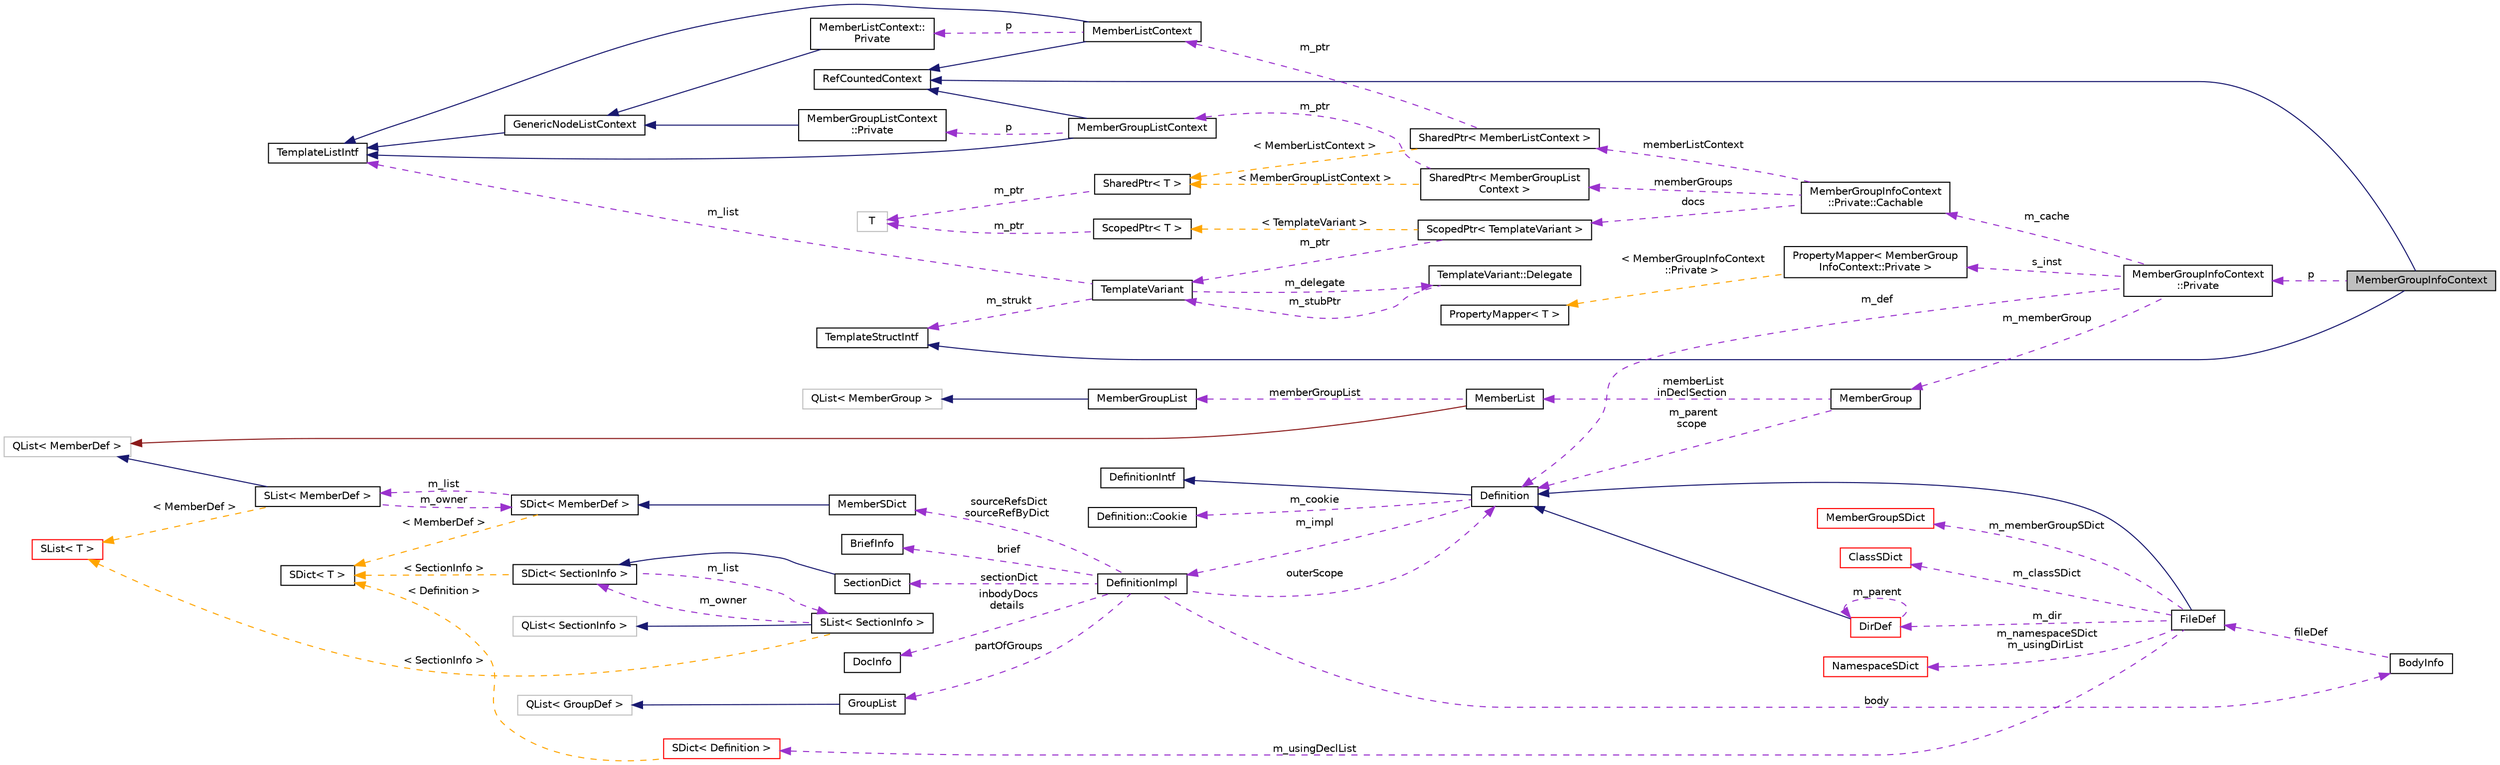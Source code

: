 digraph "MemberGroupInfoContext"
{
 // INTERACTIVE_SVG=YES
  edge [fontname="Helvetica",fontsize="10",labelfontname="Helvetica",labelfontsize="10"];
  node [fontname="Helvetica",fontsize="10",shape=record];
  rankdir="LR";
  Node3 [label="MemberGroupInfoContext",height=0.2,width=0.4,color="black", fillcolor="grey75", style="filled", fontcolor="black"];
  Node4 -> Node3 [dir="back",color="midnightblue",fontsize="10",style="solid",fontname="Helvetica"];
  Node4 [label="RefCountedContext",height=0.2,width=0.4,color="black", fillcolor="white", style="filled",URL="$d8/d96/class_ref_counted_context.html",tooltip="Helper class to support reference counting. "];
  Node5 -> Node3 [dir="back",color="midnightblue",fontsize="10",style="solid",fontname="Helvetica"];
  Node5 [label="TemplateStructIntf",height=0.2,width=0.4,color="black", fillcolor="white", style="filled",URL="$d9/de8/class_template_struct_intf.html",tooltip="Abstract interface for a context value of type struct. "];
  Node6 -> Node3 [dir="back",color="darkorchid3",fontsize="10",style="dashed",label=" p" ,fontname="Helvetica"];
  Node6 [label="MemberGroupInfoContext\l::Private",height=0.2,width=0.4,color="black", fillcolor="white", style="filled",URL="$dd/dcc/class_member_group_info_context_1_1_private.html"];
  Node7 -> Node6 [dir="back",color="darkorchid3",fontsize="10",style="dashed",label=" m_memberGroup" ,fontname="Helvetica"];
  Node7 [label="MemberGroup",height=0.2,width=0.4,color="black", fillcolor="white", style="filled",URL="$da/d32/class_member_group.html",tooltip="A class representing a group of members. "];
  Node8 -> Node7 [dir="back",color="darkorchid3",fontsize="10",style="dashed",label=" memberList\ninDeclSection" ,fontname="Helvetica"];
  Node8 [label="MemberList",height=0.2,width=0.4,color="black", fillcolor="white", style="filled",URL="$dd/d13/class_member_list.html",tooltip="A list of MemberDef objects. "];
  Node9 -> Node8 [dir="back",color="firebrick4",fontsize="10",style="solid",fontname="Helvetica"];
  Node9 [label="QList\< MemberDef \>",height=0.2,width=0.4,color="grey75", fillcolor="white", style="filled"];
  Node10 -> Node8 [dir="back",color="darkorchid3",fontsize="10",style="dashed",label=" memberGroupList" ,fontname="Helvetica"];
  Node10 [label="MemberGroupList",height=0.2,width=0.4,color="black", fillcolor="white", style="filled",URL="$df/d11/class_member_group_list.html",tooltip="A list of MemberGroup objects. "];
  Node11 -> Node10 [dir="back",color="midnightblue",fontsize="10",style="solid",fontname="Helvetica"];
  Node11 [label="QList\< MemberGroup \>",height=0.2,width=0.4,color="grey75", fillcolor="white", style="filled"];
  Node12 -> Node7 [dir="back",color="darkorchid3",fontsize="10",style="dashed",label=" m_parent\nscope" ,fontname="Helvetica"];
  Node12 [label="Definition",height=0.2,width=0.4,color="black", fillcolor="white", style="filled",URL="$d5/dcc/class_definition.html",tooltip="The common base class of all entity definitions found in the sources. "];
  Node13 -> Node12 [dir="back",color="midnightblue",fontsize="10",style="solid",fontname="Helvetica"];
  Node13 [label="DefinitionIntf",height=0.2,width=0.4,color="black", fillcolor="white", style="filled",URL="$d9/d4a/class_definition_intf.html",tooltip="Abstract interface for a Definition or DefinitionList. "];
  Node14 -> Node12 [dir="back",color="darkorchid3",fontsize="10",style="dashed",label=" m_cookie" ,fontname="Helvetica"];
  Node14 [label="Definition::Cookie",height=0.2,width=0.4,color="black", fillcolor="white", style="filled",URL="$d1/d2f/struct_definition_1_1_cookie.html"];
  Node15 -> Node12 [dir="back",color="darkorchid3",fontsize="10",style="dashed",label=" m_impl" ,fontname="Helvetica"];
  Node15 [label="DefinitionImpl",height=0.2,width=0.4,color="black", fillcolor="white", style="filled",URL="$d3/ddf/class_definition_impl.html",tooltip="Private data associated with a Symbol Definition object. "];
  Node16 -> Node15 [dir="back",color="darkorchid3",fontsize="10",style="dashed",label=" sectionDict" ,fontname="Helvetica"];
  Node16 [label="SectionDict",height=0.2,width=0.4,color="black", fillcolor="white", style="filled",URL="$de/d9a/class_section_dict.html",tooltip="Unsorted dictionary of SectionInfo objects. "];
  Node17 -> Node16 [dir="back",color="midnightblue",fontsize="10",style="solid",fontname="Helvetica"];
  Node17 [label="SDict\< SectionInfo \>",height=0.2,width=0.4,color="black", fillcolor="white", style="filled",URL="$d1/d50/class_s_dict.html"];
  Node18 -> Node17 [dir="back",color="darkorchid3",fontsize="10",style="dashed",label=" m_list" ,fontname="Helvetica"];
  Node18 [label="SList\< SectionInfo \>",height=0.2,width=0.4,color="black", fillcolor="white", style="filled",URL="$df/dce/class_s_list.html"];
  Node19 -> Node18 [dir="back",color="midnightblue",fontsize="10",style="solid",fontname="Helvetica"];
  Node19 [label="QList\< SectionInfo \>",height=0.2,width=0.4,color="grey75", fillcolor="white", style="filled"];
  Node17 -> Node18 [dir="back",color="darkorchid3",fontsize="10",style="dashed",label=" m_owner" ,fontname="Helvetica"];
  Node20 -> Node18 [dir="back",color="orange",fontsize="10",style="dashed",label=" \< SectionInfo \>" ,fontname="Helvetica"];
  Node20 [label="SList\< T \>",height=0.2,width=0.4,color="red", fillcolor="white", style="filled",URL="$df/dce/class_s_list.html",tooltip="internal wrapper class that redirects compareValues() to the dictionary "];
  Node22 -> Node17 [dir="back",color="orange",fontsize="10",style="dashed",label=" \< SectionInfo \>" ,fontname="Helvetica"];
  Node22 [label="SDict\< T \>",height=0.2,width=0.4,color="black", fillcolor="white", style="filled",URL="$d1/d50/class_s_dict.html",tooltip="Ordered dictionary of elements of type T. "];
  Node23 -> Node15 [dir="back",color="darkorchid3",fontsize="10",style="dashed",label=" body" ,fontname="Helvetica"];
  Node23 [label="BodyInfo",height=0.2,width=0.4,color="black", fillcolor="white", style="filled",URL="$db/dab/struct_body_info.html",tooltip="Data associated with description found in the body. "];
  Node24 -> Node23 [dir="back",color="darkorchid3",fontsize="10",style="dashed",label=" fileDef" ,fontname="Helvetica"];
  Node24 [label="FileDef",height=0.2,width=0.4,color="black", fillcolor="white", style="filled",URL="$de/db0/class_file_def.html",tooltip="A model of a file symbol. "];
  Node12 -> Node24 [dir="back",color="midnightblue",fontsize="10",style="solid",fontname="Helvetica"];
  Node25 -> Node24 [dir="back",color="darkorchid3",fontsize="10",style="dashed",label=" m_classSDict" ,fontname="Helvetica"];
  Node25 [label="ClassSDict",height=0.2,width=0.4,color="red", fillcolor="white", style="filled",URL="$d9/d3d/class_class_s_dict.html",tooltip="A sorted dictionary of ClassDef objects. "];
  Node29 -> Node24 [dir="back",color="darkorchid3",fontsize="10",style="dashed",label=" m_usingDeclList" ,fontname="Helvetica"];
  Node29 [label="SDict\< Definition \>",height=0.2,width=0.4,color="red", fillcolor="white", style="filled",URL="$d1/d50/class_s_dict.html"];
  Node22 -> Node29 [dir="back",color="orange",fontsize="10",style="dashed",label=" \< Definition \>" ,fontname="Helvetica"];
  Node32 -> Node24 [dir="back",color="darkorchid3",fontsize="10",style="dashed",label=" m_memberGroupSDict" ,fontname="Helvetica"];
  Node32 [label="MemberGroupSDict",height=0.2,width=0.4,color="red", fillcolor="white", style="filled",URL="$dc/d1e/class_member_group_s_dict.html",tooltip="A sorted dictionary of MemberGroup objects. "];
  Node37 -> Node24 [dir="back",color="darkorchid3",fontsize="10",style="dashed",label=" m_dir" ,fontname="Helvetica"];
  Node37 [label="DirDef",height=0.2,width=0.4,color="red", fillcolor="white", style="filled",URL="$d4/dd4/class_dir_def.html",tooltip="A model of a directory symbol. "];
  Node12 -> Node37 [dir="back",color="midnightblue",fontsize="10",style="solid",fontname="Helvetica"];
  Node37 -> Node37 [dir="back",color="darkorchid3",fontsize="10",style="dashed",label=" m_parent" ,fontname="Helvetica"];
  Node42 -> Node24 [dir="back",color="darkorchid3",fontsize="10",style="dashed",label=" m_namespaceSDict\nm_usingDirList" ,fontname="Helvetica"];
  Node42 [label="NamespaceSDict",height=0.2,width=0.4,color="red", fillcolor="white", style="filled",URL="$d4/d8d/class_namespace_s_dict.html",tooltip="A sorted dictionary of NamespaceDef objects. "];
  Node46 -> Node15 [dir="back",color="darkorchid3",fontsize="10",style="dashed",label=" sourceRefsDict\nsourceRefByDict" ,fontname="Helvetica"];
  Node46 [label="MemberSDict",height=0.2,width=0.4,color="black", fillcolor="white", style="filled",URL="$d6/dd6/class_member_s_dict.html",tooltip="A sorted dictionary of MemberDef objects. "];
  Node47 -> Node46 [dir="back",color="midnightblue",fontsize="10",style="solid",fontname="Helvetica"];
  Node47 [label="SDict\< MemberDef \>",height=0.2,width=0.4,color="black", fillcolor="white", style="filled",URL="$d1/d50/class_s_dict.html"];
  Node48 -> Node47 [dir="back",color="darkorchid3",fontsize="10",style="dashed",label=" m_list" ,fontname="Helvetica"];
  Node48 [label="SList\< MemberDef \>",height=0.2,width=0.4,color="black", fillcolor="white", style="filled",URL="$df/dce/class_s_list.html"];
  Node9 -> Node48 [dir="back",color="midnightblue",fontsize="10",style="solid",fontname="Helvetica"];
  Node47 -> Node48 [dir="back",color="darkorchid3",fontsize="10",style="dashed",label=" m_owner" ,fontname="Helvetica"];
  Node20 -> Node48 [dir="back",color="orange",fontsize="10",style="dashed",label=" \< MemberDef \>" ,fontname="Helvetica"];
  Node22 -> Node47 [dir="back",color="orange",fontsize="10",style="dashed",label=" \< MemberDef \>" ,fontname="Helvetica"];
  Node49 -> Node15 [dir="back",color="darkorchid3",fontsize="10",style="dashed",label=" partOfGroups" ,fontname="Helvetica"];
  Node49 [label="GroupList",height=0.2,width=0.4,color="black", fillcolor="white", style="filled",URL="$d3/d3b/class_group_list.html",tooltip="A list of GroupDef objects. "];
  Node50 -> Node49 [dir="back",color="midnightblue",fontsize="10",style="solid",fontname="Helvetica"];
  Node50 [label="QList\< GroupDef \>",height=0.2,width=0.4,color="grey75", fillcolor="white", style="filled"];
  Node51 -> Node15 [dir="back",color="darkorchid3",fontsize="10",style="dashed",label=" inbodyDocs\ndetails" ,fontname="Helvetica"];
  Node51 [label="DocInfo",height=0.2,width=0.4,color="black", fillcolor="white", style="filled",URL="$d7/dd5/struct_doc_info.html",tooltip="Data associated with a detailed description. "];
  Node52 -> Node15 [dir="back",color="darkorchid3",fontsize="10",style="dashed",label=" brief" ,fontname="Helvetica"];
  Node52 [label="BriefInfo",height=0.2,width=0.4,color="black", fillcolor="white", style="filled",URL="$d0/da7/struct_brief_info.html",tooltip="Data associated with a brief description. "];
  Node12 -> Node15 [dir="back",color="darkorchid3",fontsize="10",style="dashed",label=" outerScope" ,fontname="Helvetica"];
  Node12 -> Node6 [dir="back",color="darkorchid3",fontsize="10",style="dashed",label=" m_def" ,fontname="Helvetica"];
  Node53 -> Node6 [dir="back",color="darkorchid3",fontsize="10",style="dashed",label=" s_inst" ,fontname="Helvetica"];
  Node53 [label="PropertyMapper\< MemberGroup\lInfoContext::Private \>",height=0.2,width=0.4,color="black", fillcolor="white", style="filled",URL="$d1/d80/class_property_mapper.html"];
  Node54 -> Node53 [dir="back",color="orange",fontsize="10",style="dashed",label=" \< MemberGroupInfoContext\l::Private \>" ,fontname="Helvetica"];
  Node54 [label="PropertyMapper\< T \>",height=0.2,width=0.4,color="black", fillcolor="white", style="filled",URL="$d1/d80/class_property_mapper.html",tooltip="Helper class to map a property name to a handler member function. "];
  Node55 -> Node6 [dir="back",color="darkorchid3",fontsize="10",style="dashed",label=" m_cache" ,fontname="Helvetica"];
  Node55 [label="MemberGroupInfoContext\l::Private::Cachable",height=0.2,width=0.4,color="black", fillcolor="white", style="filled",URL="$d0/dd7/struct_member_group_info_context_1_1_private_1_1_cachable.html"];
  Node56 -> Node55 [dir="back",color="darkorchid3",fontsize="10",style="dashed",label=" memberGroups" ,fontname="Helvetica"];
  Node56 [label="SharedPtr\< MemberGroupList\lContext \>",height=0.2,width=0.4,color="black", fillcolor="white", style="filled",URL="$df/d12/class_shared_ptr.html"];
  Node57 -> Node56 [dir="back",color="darkorchid3",fontsize="10",style="dashed",label=" m_ptr" ,fontname="Helvetica"];
  Node57 [label="MemberGroupListContext",height=0.2,width=0.4,color="black", fillcolor="white", style="filled",URL="$d4/d1c/class_member_group_list_context.html"];
  Node4 -> Node57 [dir="back",color="midnightblue",fontsize="10",style="solid",fontname="Helvetica"];
  Node58 -> Node57 [dir="back",color="midnightblue",fontsize="10",style="solid",fontname="Helvetica"];
  Node58 [label="TemplateListIntf",height=0.2,width=0.4,color="black", fillcolor="white", style="filled",URL="$d6/d88/class_template_list_intf.html",tooltip="Abstract read-only interface for a context value of type list. "];
  Node59 -> Node57 [dir="back",color="darkorchid3",fontsize="10",style="dashed",label=" p" ,fontname="Helvetica"];
  Node59 [label="MemberGroupListContext\l::Private",height=0.2,width=0.4,color="black", fillcolor="white", style="filled",URL="$d3/d09/class_member_group_list_context_1_1_private.html"];
  Node60 -> Node59 [dir="back",color="midnightblue",fontsize="10",style="solid",fontname="Helvetica"];
  Node60 [label="GenericNodeListContext",height=0.2,width=0.4,color="black", fillcolor="white", style="filled",URL="$d6/dcb/class_generic_node_list_context.html",tooltip="standard template list implementation "];
  Node58 -> Node60 [dir="back",color="midnightblue",fontsize="10",style="solid",fontname="Helvetica"];
  Node61 -> Node56 [dir="back",color="orange",fontsize="10",style="dashed",label=" \< MemberGroupListContext \>" ,fontname="Helvetica"];
  Node61 [label="SharedPtr\< T \>",height=0.2,width=0.4,color="black", fillcolor="white", style="filled",URL="$df/d12/class_shared_ptr.html",tooltip="Reference counting smart pointer. "];
  Node62 -> Node61 [dir="back",color="darkorchid3",fontsize="10",style="dashed",label=" m_ptr" ,fontname="Helvetica"];
  Node62 [label="T",height=0.2,width=0.4,color="grey75", fillcolor="white", style="filled"];
  Node63 -> Node55 [dir="back",color="darkorchid3",fontsize="10",style="dashed",label=" docs" ,fontname="Helvetica"];
  Node63 [label="ScopedPtr\< TemplateVariant \>",height=0.2,width=0.4,color="black", fillcolor="white", style="filled",URL="$dd/d9b/class_scoped_ptr.html"];
  Node64 -> Node63 [dir="back",color="darkorchid3",fontsize="10",style="dashed",label=" m_ptr" ,fontname="Helvetica"];
  Node64 [label="TemplateVariant",height=0.2,width=0.4,color="black", fillcolor="white", style="filled",URL="$d1/dba/class_template_variant.html",tooltip="Variant type which can hold one value of a fixed set of types. "];
  Node58 -> Node64 [dir="back",color="darkorchid3",fontsize="10",style="dashed",label=" m_list" ,fontname="Helvetica"];
  Node5 -> Node64 [dir="back",color="darkorchid3",fontsize="10",style="dashed",label=" m_strukt" ,fontname="Helvetica"];
  Node65 -> Node64 [dir="back",color="darkorchid3",fontsize="10",style="dashed",label=" m_delegate" ,fontname="Helvetica"];
  Node65 [label="TemplateVariant::Delegate",height=0.2,width=0.4,color="black", fillcolor="white", style="filled",URL="$d7/d1d/class_template_variant_1_1_delegate.html",tooltip="Helper class to create a delegate that can store a function/method call. "];
  Node64 -> Node65 [dir="back",color="darkorchid3",fontsize="10",style="dashed",label=" m_stubPtr" ,fontname="Helvetica"];
  Node66 -> Node63 [dir="back",color="orange",fontsize="10",style="dashed",label=" \< TemplateVariant \>" ,fontname="Helvetica"];
  Node66 [label="ScopedPtr\< T \>",height=0.2,width=0.4,color="black", fillcolor="white", style="filled",URL="$dd/d9b/class_scoped_ptr.html",tooltip="Scoped smart pointer. "];
  Node62 -> Node66 [dir="back",color="darkorchid3",fontsize="10",style="dashed",label=" m_ptr" ,fontname="Helvetica"];
  Node67 -> Node55 [dir="back",color="darkorchid3",fontsize="10",style="dashed",label=" memberListContext" ,fontname="Helvetica"];
  Node67 [label="SharedPtr\< MemberListContext \>",height=0.2,width=0.4,color="black", fillcolor="white", style="filled",URL="$df/d12/class_shared_ptr.html"];
  Node68 -> Node67 [dir="back",color="darkorchid3",fontsize="10",style="dashed",label=" m_ptr" ,fontname="Helvetica"];
  Node68 [label="MemberListContext",height=0.2,width=0.4,color="black", fillcolor="white", style="filled",URL="$df/dda/class_member_list_context.html"];
  Node4 -> Node68 [dir="back",color="midnightblue",fontsize="10",style="solid",fontname="Helvetica"];
  Node58 -> Node68 [dir="back",color="midnightblue",fontsize="10",style="solid",fontname="Helvetica"];
  Node69 -> Node68 [dir="back",color="darkorchid3",fontsize="10",style="dashed",label=" p" ,fontname="Helvetica"];
  Node69 [label="MemberListContext::\lPrivate",height=0.2,width=0.4,color="black", fillcolor="white", style="filled",URL="$df/db1/class_member_list_context_1_1_private.html"];
  Node60 -> Node69 [dir="back",color="midnightblue",fontsize="10",style="solid",fontname="Helvetica"];
  Node61 -> Node67 [dir="back",color="orange",fontsize="10",style="dashed",label=" \< MemberListContext \>" ,fontname="Helvetica"];
}
